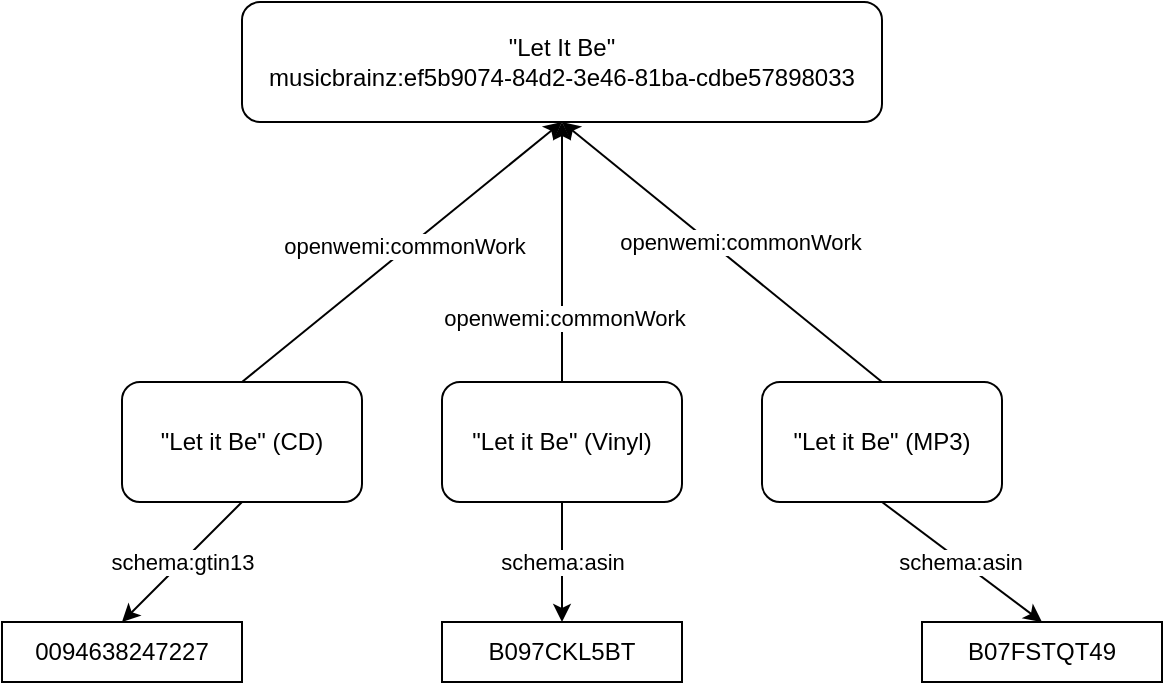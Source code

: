 <mxfile version="22.1.0" type="device">
  <diagram name="Page-1" id="-o21UN5aHQ0yvg_tihv3">
    <mxGraphModel dx="745" dy="544" grid="1" gridSize="10" guides="1" tooltips="1" connect="1" arrows="1" fold="1" page="1" pageScale="1" pageWidth="850" pageHeight="1100" math="0" shadow="0">
      <root>
        <mxCell id="0" />
        <mxCell id="1" parent="0" />
        <mxCell id="dmSqzWsHo4gnNzZ0KbbQ-1" value="&quot;Let it Be&quot; (CD)" style="rounded=1;whiteSpace=wrap;html=1;" vertex="1" parent="1">
          <mxGeometry x="160" y="200" width="120" height="60" as="geometry" />
        </mxCell>
        <mxCell id="dmSqzWsHo4gnNzZ0KbbQ-2" value="&lt;div&gt;&quot;Let It Be&quot;&lt;br&gt;&lt;/div&gt;&lt;div&gt;musicbrainz:ef5b9074-84d2-3e46-81ba-cdbe57898033&lt;/div&gt;" style="rounded=1;whiteSpace=wrap;html=1;" vertex="1" parent="1">
          <mxGeometry x="220" y="10" width="320" height="60" as="geometry" />
        </mxCell>
        <mxCell id="dmSqzWsHo4gnNzZ0KbbQ-6" value="&quot;Let it Be&quot; (Vinyl)" style="rounded=1;whiteSpace=wrap;html=1;" vertex="1" parent="1">
          <mxGeometry x="320" y="200" width="120" height="60" as="geometry" />
        </mxCell>
        <mxCell id="dmSqzWsHo4gnNzZ0KbbQ-7" value="&quot;Let it Be&quot; (MP3)" style="rounded=1;whiteSpace=wrap;html=1;" vertex="1" parent="1">
          <mxGeometry x="480" y="200" width="120" height="60" as="geometry" />
        </mxCell>
        <mxCell id="dmSqzWsHo4gnNzZ0KbbQ-9" value="0094638247227" style="rounded=0;whiteSpace=wrap;html=1;" vertex="1" parent="1">
          <mxGeometry x="100" y="320" width="120" height="30" as="geometry" />
        </mxCell>
        <mxCell id="dmSqzWsHo4gnNzZ0KbbQ-11" value="B07FSTQT49" style="rounded=0;whiteSpace=wrap;html=1;" vertex="1" parent="1">
          <mxGeometry x="560" y="320" width="120" height="30" as="geometry" />
        </mxCell>
        <mxCell id="dmSqzWsHo4gnNzZ0KbbQ-17" value="" style="endArrow=classic;html=1;rounded=0;entryX=0.5;entryY=0;entryDx=0;entryDy=0;exitX=0.5;exitY=1;exitDx=0;exitDy=0;" edge="1" parent="1" source="dmSqzWsHo4gnNzZ0KbbQ-1" target="dmSqzWsHo4gnNzZ0KbbQ-9">
          <mxGeometry width="50" height="50" relative="1" as="geometry">
            <mxPoint x="360" y="310" as="sourcePoint" />
            <mxPoint x="410" y="260" as="targetPoint" />
          </mxGeometry>
        </mxCell>
        <mxCell id="dmSqzWsHo4gnNzZ0KbbQ-18" value="schema:gtin13" style="edgeLabel;html=1;align=center;verticalAlign=middle;resizable=0;points=[];" vertex="1" connectable="0" parent="dmSqzWsHo4gnNzZ0KbbQ-17">
          <mxGeometry relative="1" as="geometry">
            <mxPoint as="offset" />
          </mxGeometry>
        </mxCell>
        <mxCell id="dmSqzWsHo4gnNzZ0KbbQ-19" value="" style="endArrow=classic;html=1;rounded=0;entryX=0.5;entryY=0;entryDx=0;entryDy=0;exitX=0.5;exitY=1;exitDx=0;exitDy=0;" edge="1" parent="1" source="dmSqzWsHo4gnNzZ0KbbQ-7" target="dmSqzWsHo4gnNzZ0KbbQ-11">
          <mxGeometry width="50" height="50" relative="1" as="geometry">
            <mxPoint x="350" y="340" as="sourcePoint" />
            <mxPoint x="400" y="290" as="targetPoint" />
          </mxGeometry>
        </mxCell>
        <mxCell id="dmSqzWsHo4gnNzZ0KbbQ-20" value="schema:asin" style="edgeLabel;html=1;align=center;verticalAlign=middle;resizable=0;points=[];" vertex="1" connectable="0" parent="dmSqzWsHo4gnNzZ0KbbQ-19">
          <mxGeometry x="-0.017" relative="1" as="geometry">
            <mxPoint as="offset" />
          </mxGeometry>
        </mxCell>
        <mxCell id="dmSqzWsHo4gnNzZ0KbbQ-24" value="B097CKL5BT" style="rounded=0;whiteSpace=wrap;html=1;" vertex="1" parent="1">
          <mxGeometry x="320" y="320" width="120" height="30" as="geometry" />
        </mxCell>
        <mxCell id="dmSqzWsHo4gnNzZ0KbbQ-25" value="" style="endArrow=classic;html=1;rounded=0;entryX=0.5;entryY=0;entryDx=0;entryDy=0;" edge="1" parent="1" target="dmSqzWsHo4gnNzZ0KbbQ-24">
          <mxGeometry width="50" height="50" relative="1" as="geometry">
            <mxPoint x="380" y="260" as="sourcePoint" />
            <mxPoint x="410" y="260" as="targetPoint" />
          </mxGeometry>
        </mxCell>
        <mxCell id="dmSqzWsHo4gnNzZ0KbbQ-27" value="schema:asin" style="edgeLabel;html=1;align=center;verticalAlign=middle;resizable=0;points=[];" vertex="1" connectable="0" parent="dmSqzWsHo4gnNzZ0KbbQ-25">
          <mxGeometry x="0.021" y="-1" relative="1" as="geometry">
            <mxPoint x="1" y="-1" as="offset" />
          </mxGeometry>
        </mxCell>
        <mxCell id="dmSqzWsHo4gnNzZ0KbbQ-28" value="" style="endArrow=classic;html=1;rounded=0;exitX=0.5;exitY=0;exitDx=0;exitDy=0;entryX=0.5;entryY=1;entryDx=0;entryDy=0;" edge="1" parent="1" source="dmSqzWsHo4gnNzZ0KbbQ-1" target="dmSqzWsHo4gnNzZ0KbbQ-2">
          <mxGeometry width="50" height="50" relative="1" as="geometry">
            <mxPoint x="300" y="180" as="sourcePoint" />
            <mxPoint x="350" y="130" as="targetPoint" />
          </mxGeometry>
        </mxCell>
        <mxCell id="dmSqzWsHo4gnNzZ0KbbQ-32" value="openwemi:commonWork" style="edgeLabel;html=1;align=center;verticalAlign=middle;resizable=0;points=[];" vertex="1" connectable="0" parent="dmSqzWsHo4gnNzZ0KbbQ-28">
          <mxGeometry x="0.072" y="-3" relative="1" as="geometry">
            <mxPoint x="-7" y="-1" as="offset" />
          </mxGeometry>
        </mxCell>
        <mxCell id="dmSqzWsHo4gnNzZ0KbbQ-29" value="" style="endArrow=classic;html=1;rounded=0;exitX=0.5;exitY=0;exitDx=0;exitDy=0;entryX=0.5;entryY=1;entryDx=0;entryDy=0;" edge="1" parent="1" source="dmSqzWsHo4gnNzZ0KbbQ-6" target="dmSqzWsHo4gnNzZ0KbbQ-2">
          <mxGeometry width="50" height="50" relative="1" as="geometry">
            <mxPoint x="370" y="180" as="sourcePoint" />
            <mxPoint x="420" y="130" as="targetPoint" />
          </mxGeometry>
        </mxCell>
        <mxCell id="dmSqzWsHo4gnNzZ0KbbQ-33" value="openwemi:commonWork" style="edgeLabel;html=1;align=center;verticalAlign=middle;resizable=0;points=[];" vertex="1" connectable="0" parent="dmSqzWsHo4gnNzZ0KbbQ-29">
          <mxGeometry x="-0.511" y="-1" relative="1" as="geometry">
            <mxPoint as="offset" />
          </mxGeometry>
        </mxCell>
        <mxCell id="dmSqzWsHo4gnNzZ0KbbQ-30" value="" style="endArrow=classic;html=1;rounded=0;entryX=0.5;entryY=1;entryDx=0;entryDy=0;exitX=0.5;exitY=0;exitDx=0;exitDy=0;" edge="1" parent="1" source="dmSqzWsHo4gnNzZ0KbbQ-7" target="dmSqzWsHo4gnNzZ0KbbQ-2">
          <mxGeometry width="50" height="50" relative="1" as="geometry">
            <mxPoint x="540" y="180" as="sourcePoint" />
            <mxPoint x="590" y="130" as="targetPoint" />
          </mxGeometry>
        </mxCell>
        <mxCell id="dmSqzWsHo4gnNzZ0KbbQ-34" value="openwemi:commonWork" style="edgeLabel;html=1;align=center;verticalAlign=middle;resizable=0;points=[];" vertex="1" connectable="0" parent="dmSqzWsHo4gnNzZ0KbbQ-30">
          <mxGeometry x="0.07" y="-3" relative="1" as="geometry">
            <mxPoint x="13" y="2" as="offset" />
          </mxGeometry>
        </mxCell>
      </root>
    </mxGraphModel>
  </diagram>
</mxfile>
